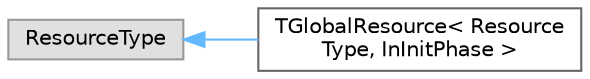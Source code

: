 digraph "Graphical Class Hierarchy"
{
 // INTERACTIVE_SVG=YES
 // LATEX_PDF_SIZE
  bgcolor="transparent";
  edge [fontname=Helvetica,fontsize=10,labelfontname=Helvetica,labelfontsize=10];
  node [fontname=Helvetica,fontsize=10,shape=box,height=0.2,width=0.4];
  rankdir="LR";
  Node0 [id="Node000000",label="ResourceType",height=0.2,width=0.4,color="grey60", fillcolor="#E0E0E0", style="filled",tooltip=" "];
  Node0 -> Node1 [id="edge5963_Node000000_Node000001",dir="back",color="steelblue1",style="solid",tooltip=" "];
  Node1 [id="Node000001",label="TGlobalResource\< Resource\lType, InInitPhase \>",height=0.2,width=0.4,color="grey40", fillcolor="white", style="filled",URL="$d5/dd5/classTGlobalResource.html",tooltip="Used to declare a render resource that is initialized/released by static initialization/destruction."];
}
